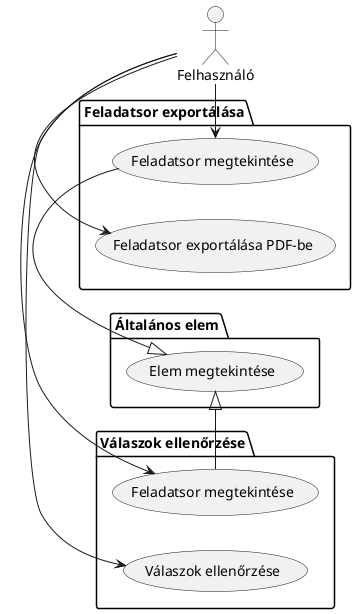 @startuml AnswerCheck Diagram

left to right direction

actor Felhasználó

package "Általános elem" {
    usecase "Elem megtekintése" as ViewElement
}

package "Válaszok ellenőrzése" {
    usecase "Feladatsor megtekintése" as ViewExamCheck
    usecase "Válaszok ellenőrzése" as CheckAnswers

    ViewExamCheck -|> ViewElement
}


package "Feladatsor exportálása" {
    usecase "Feladatsor megtekintése" as ViewExamExport
    usecase "Feladatsor exportálása PDF-be" as ExportExamToPDF

    ViewExamExport -|> ViewElement
}


Felhasználó -> ViewExamCheck
Felhasználó -> CheckAnswers

Felhasználó -> ViewExamExport
Felhasználó -> ExportExamToPDF

@enduml
